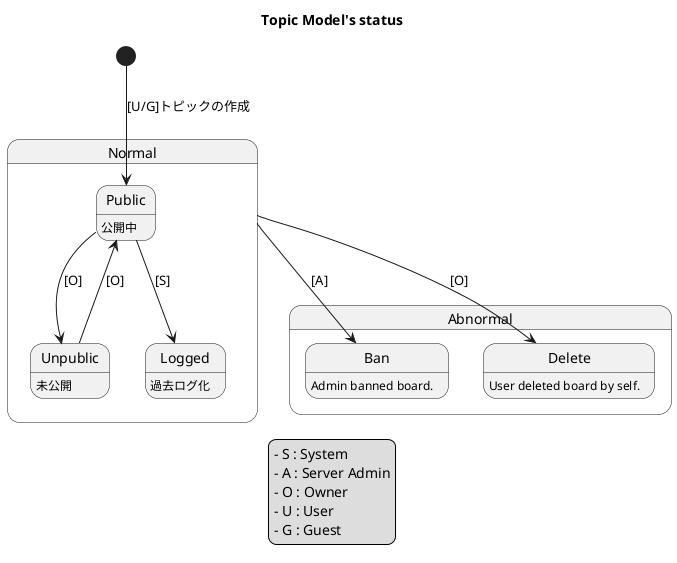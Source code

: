 
@startuml
title Topic Model's status

state Normal{
  Public   : 公開中
  Unpublic : 未公開
  Logged   : 過去ログ化
}

state Abnormal{
  Ban    : Admin banned board.
  Delete : User deleted board by self.
}

[*]      -down-> Public : [U/G]トピックの作成
Public --> Unpublic : [O]
Unpublic --> Public : [O]
Public   --> Logged : [S]

Normal --> Ban : [A]
Normal --> Delete : [O]

legend
- S : System
- A : Server Admin
- O : Owner
- U : User
- G : Guest
end legend

@enduml